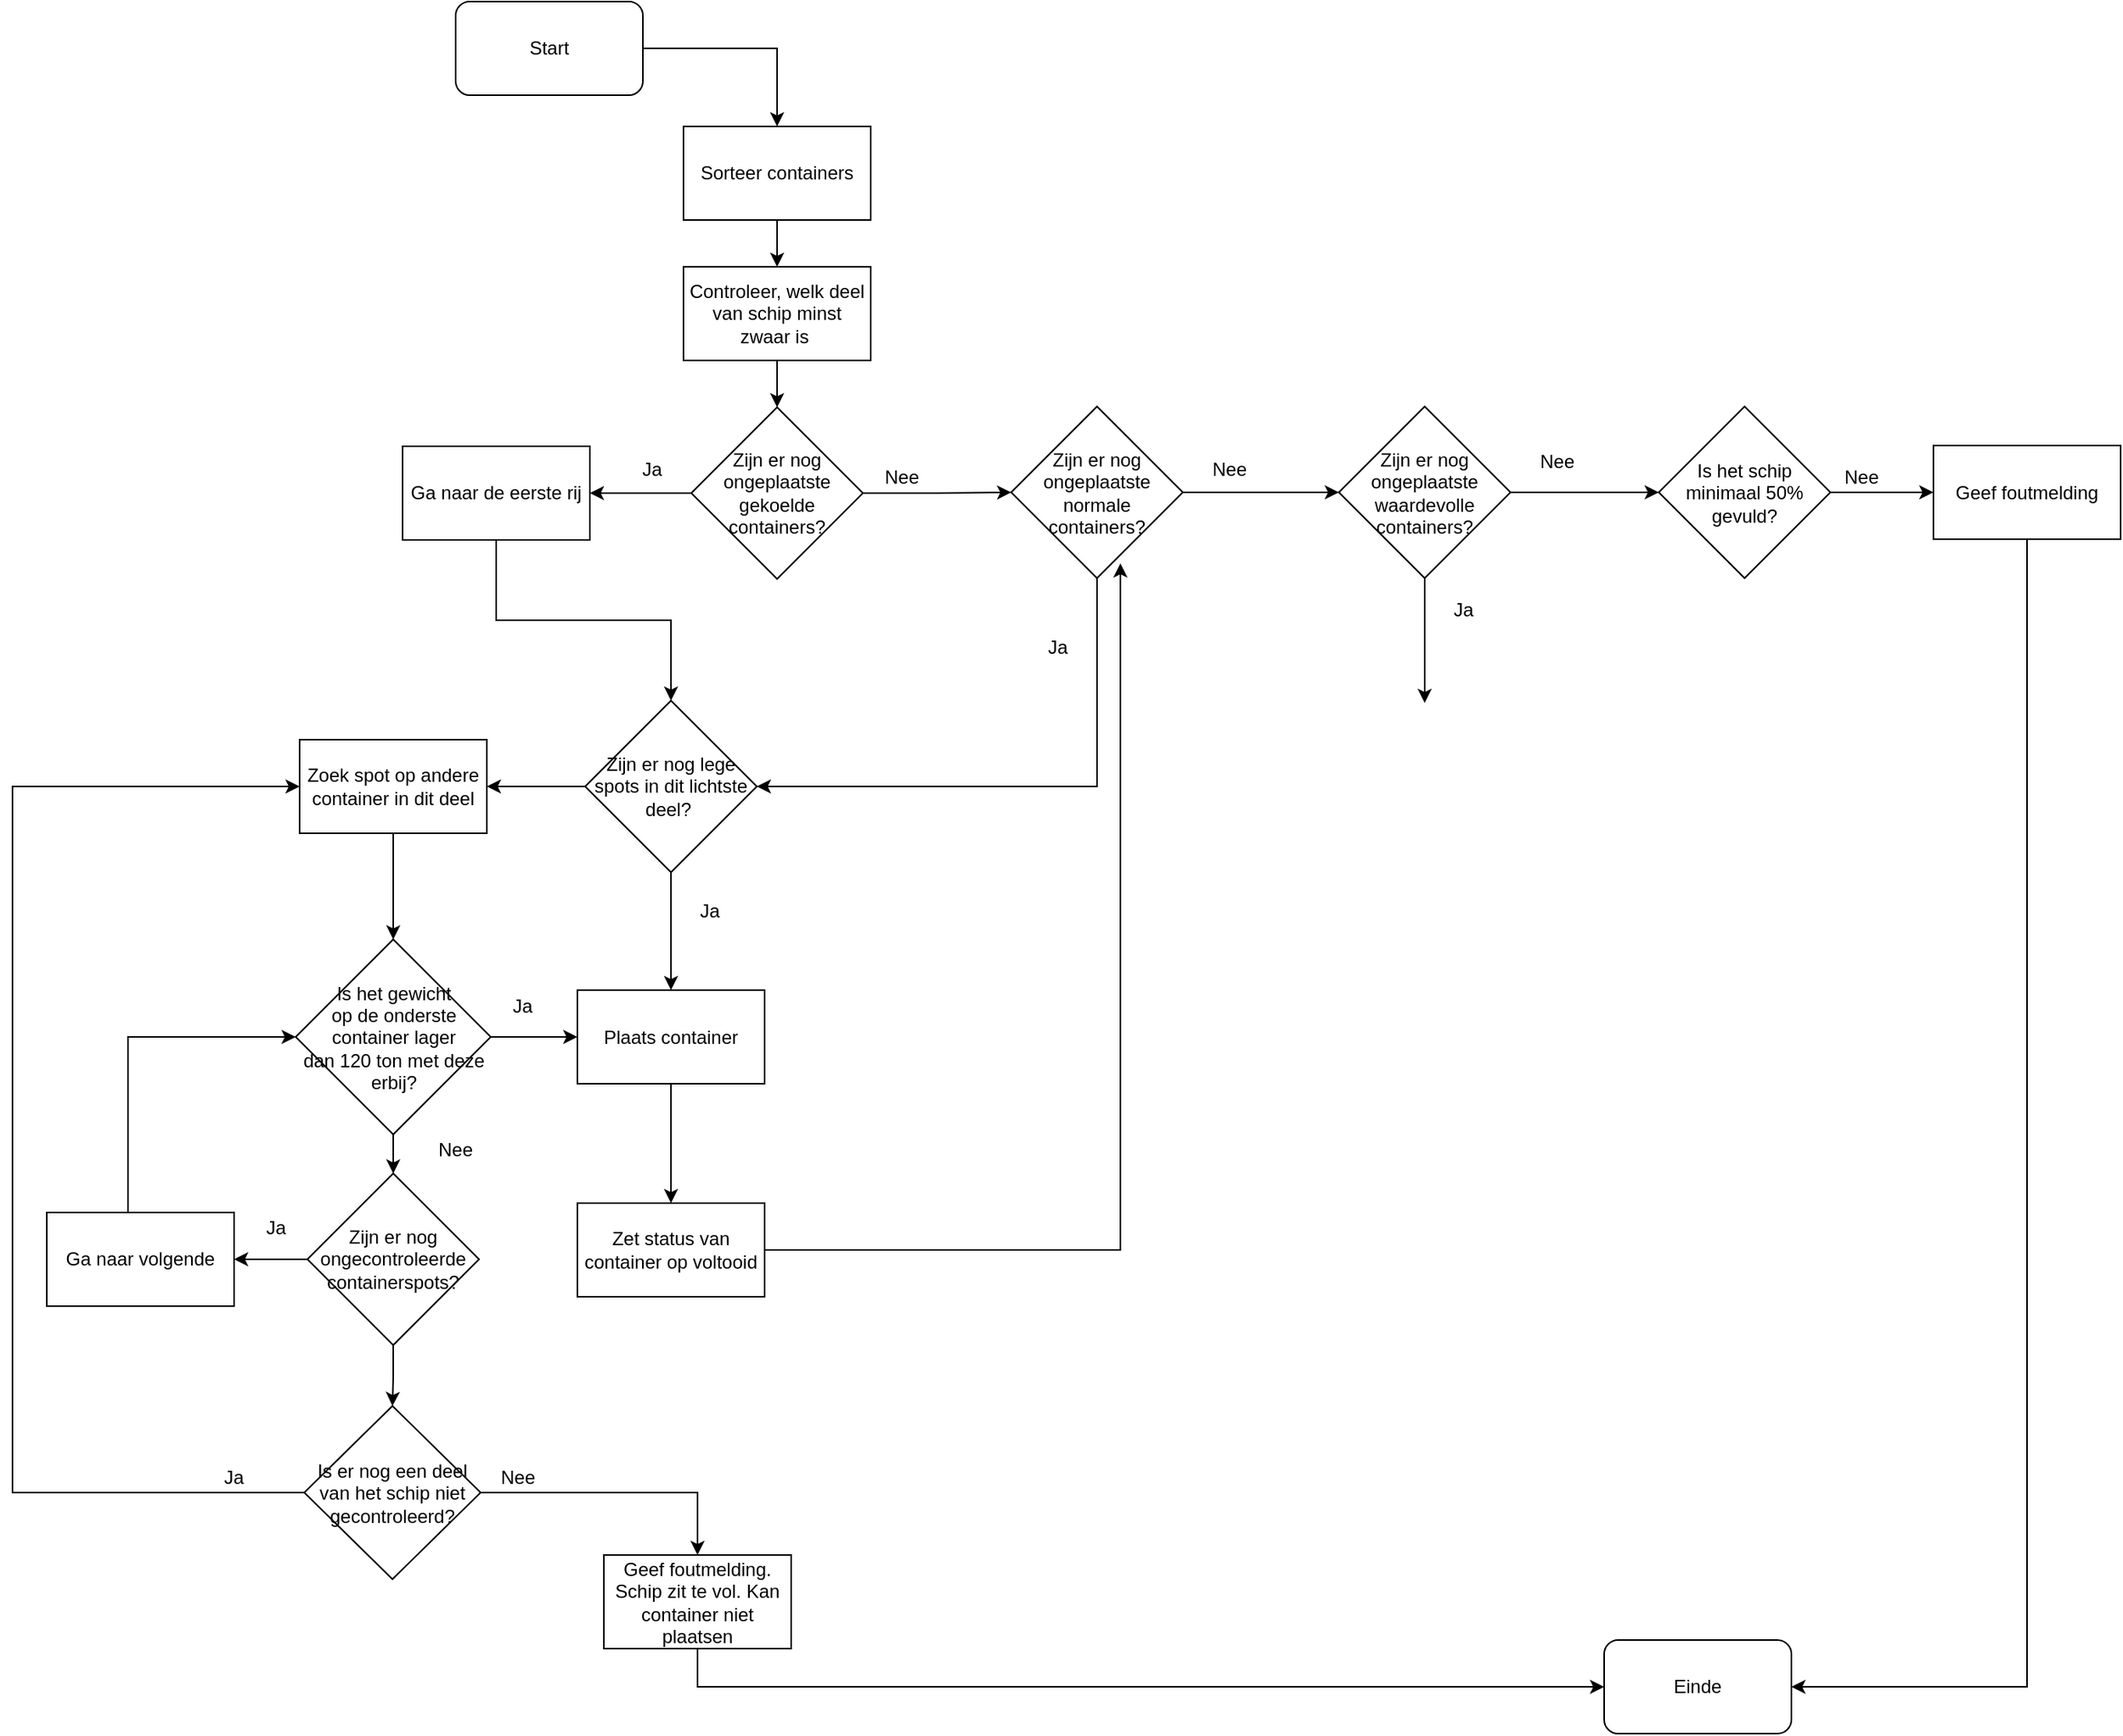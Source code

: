 <mxfile version="10.6.2" type="github"><diagram name="Page-1" id="edf60f1a-56cd-e834-aa8a-f176f3a09ee4"><mxGraphModel dx="1626" dy="829" grid="1" gridSize="10" guides="1" tooltips="1" connect="1" arrows="1" fold="1" page="1" pageScale="1" pageWidth="1100" pageHeight="850" background="#ffffff" math="0" shadow="0"><root><mxCell id="0"/><mxCell id="1" parent="0"/><mxCell id="_ZzWrUKldVq7CFpBf9my-29" value="" style="edgeStyle=orthogonalEdgeStyle;rounded=0;orthogonalLoop=1;jettySize=auto;html=1;" parent="1" source="_ZzWrUKldVq7CFpBf9my-1" target="_ZzWrUKldVq7CFpBf9my-2" edge="1"><mxGeometry relative="1" as="geometry"/></mxCell><mxCell id="_ZzWrUKldVq7CFpBf9my-1" value="Start" style="rounded=1;whiteSpace=wrap;html=1;" parent="1" vertex="1"><mxGeometry x="314" y="20" width="120" height="60" as="geometry"/></mxCell><mxCell id="_ZzWrUKldVq7CFpBf9my-30" value="" style="edgeStyle=orthogonalEdgeStyle;rounded=0;orthogonalLoop=1;jettySize=auto;html=1;" parent="1" source="_ZzWrUKldVq7CFpBf9my-2" target="_ZzWrUKldVq7CFpBf9my-3" edge="1"><mxGeometry relative="1" as="geometry"/></mxCell><mxCell id="_ZzWrUKldVq7CFpBf9my-2" value="Sorteer containers&lt;br&gt;" style="rounded=0;whiteSpace=wrap;html=1;" parent="1" vertex="1"><mxGeometry x="460" y="100" width="120" height="60" as="geometry"/></mxCell><mxCell id="_ZzWrUKldVq7CFpBf9my-3" value="Controleer, welk deel van schip minst zwaar is&amp;nbsp;" style="rounded=0;whiteSpace=wrap;html=1;" parent="1" vertex="1"><mxGeometry x="460" y="190" width="120" height="60" as="geometry"/></mxCell><mxCell id="_ZzWrUKldVq7CFpBf9my-32" value="" style="edgeStyle=orthogonalEdgeStyle;rounded=0;orthogonalLoop=1;jettySize=auto;html=1;" parent="1" source="_ZzWrUKldVq7CFpBf9my-8" target="_ZzWrUKldVq7CFpBf9my-19" edge="1"><mxGeometry relative="1" as="geometry"/></mxCell><mxCell id="8VUnz4Lqme94nvUJEJHL-15" value="" style="edgeStyle=orthogonalEdgeStyle;rounded=0;orthogonalLoop=1;jettySize=auto;html=1;" edge="1" parent="1" source="_ZzWrUKldVq7CFpBf9my-8" target="_ZzWrUKldVq7CFpBf9my-17"><mxGeometry relative="1" as="geometry"/></mxCell><mxCell id="_ZzWrUKldVq7CFpBf9my-8" value="Zijn er nog ongeplaatste gekoelde containers?" style="rhombus;whiteSpace=wrap;html=1;" parent="1" vertex="1"><mxGeometry x="465" y="280" width="110" height="110" as="geometry"/></mxCell><mxCell id="_ZzWrUKldVq7CFpBf9my-55" value="" style="edgeStyle=orthogonalEdgeStyle;rounded=0;orthogonalLoop=1;jettySize=auto;html=1;" parent="1" source="_ZzWrUKldVq7CFpBf9my-17" target="_ZzWrUKldVq7CFpBf9my-54" edge="1"><mxGeometry relative="1" as="geometry"/></mxCell><mxCell id="8VUnz4Lqme94nvUJEJHL-25" value="" style="edgeStyle=orthogonalEdgeStyle;rounded=0;orthogonalLoop=1;jettySize=auto;html=1;entryX=1;entryY=0.5;entryDx=0;entryDy=0;" edge="1" parent="1" source="_ZzWrUKldVq7CFpBf9my-17" target="_ZzWrUKldVq7CFpBf9my-18"><mxGeometry relative="1" as="geometry"><mxPoint x="725" y="469.5" as="targetPoint"/><Array as="points"><mxPoint x="725" y="523"/></Array></mxGeometry></mxCell><mxCell id="_ZzWrUKldVq7CFpBf9my-17" value="Zijn er nog ongeplaatste normale containers?" style="rhombus;whiteSpace=wrap;html=1;" parent="1" vertex="1"><mxGeometry x="670" y="279.5" width="110" height="110" as="geometry"/></mxCell><mxCell id="8VUnz4Lqme94nvUJEJHL-2" value="" style="edgeStyle=orthogonalEdgeStyle;rounded=0;orthogonalLoop=1;jettySize=auto;html=1;" edge="1" parent="1" source="_ZzWrUKldVq7CFpBf9my-54" target="8VUnz4Lqme94nvUJEJHL-1"><mxGeometry relative="1" as="geometry"/></mxCell><mxCell id="8VUnz4Lqme94nvUJEJHL-34" value="" style="edgeStyle=orthogonalEdgeStyle;rounded=0;orthogonalLoop=1;jettySize=auto;html=1;" edge="1" parent="1" source="_ZzWrUKldVq7CFpBf9my-54"><mxGeometry relative="1" as="geometry"><mxPoint x="935" y="469.5" as="targetPoint"/></mxGeometry></mxCell><mxCell id="_ZzWrUKldVq7CFpBf9my-54" value="Zijn er nog ongeplaatste waardevolle containers?" style="rhombus;whiteSpace=wrap;html=1;" parent="1" vertex="1"><mxGeometry x="880" y="279.5" width="110" height="110" as="geometry"/></mxCell><mxCell id="8VUnz4Lqme94nvUJEJHL-6" value="" style="edgeStyle=orthogonalEdgeStyle;rounded=0;orthogonalLoop=1;jettySize=auto;html=1;entryX=0;entryY=0.5;entryDx=0;entryDy=0;" edge="1" parent="1" source="8VUnz4Lqme94nvUJEJHL-1" target="8VUnz4Lqme94nvUJEJHL-7"><mxGeometry relative="1" as="geometry"><mxPoint x="1275" y="334.5" as="targetPoint"/></mxGeometry></mxCell><mxCell id="8VUnz4Lqme94nvUJEJHL-1" value="Is het schip minimaal 50% gevuld?" style="rhombus;whiteSpace=wrap;html=1;" vertex="1" parent="1"><mxGeometry x="1085" y="279.5" width="110" height="110" as="geometry"/></mxCell><mxCell id="8VUnz4Lqme94nvUJEJHL-40" value="" style="edgeStyle=orthogonalEdgeStyle;rounded=0;orthogonalLoop=1;jettySize=auto;html=1;" edge="1" parent="1" source="_ZzWrUKldVq7CFpBf9my-18" target="_ZzWrUKldVq7CFpBf9my-23"><mxGeometry relative="1" as="geometry"/></mxCell><mxCell id="8VUnz4Lqme94nvUJEJHL-41" value="" style="edgeStyle=orthogonalEdgeStyle;rounded=0;orthogonalLoop=1;jettySize=auto;html=1;" edge="1" parent="1" source="_ZzWrUKldVq7CFpBf9my-18" target="_ZzWrUKldVq7CFpBf9my-22"><mxGeometry relative="1" as="geometry"/></mxCell><mxCell id="_ZzWrUKldVq7CFpBf9my-18" value="Zijn er nog lege spots in dit lichtste deel?&amp;nbsp;" style="rhombus;whiteSpace=wrap;html=1;" parent="1" vertex="1"><mxGeometry x="397" y="468" width="110" height="110" as="geometry"/></mxCell><mxCell id="_ZzWrUKldVq7CFpBf9my-38" value="" style="edgeStyle=orthogonalEdgeStyle;rounded=0;orthogonalLoop=1;jettySize=auto;html=1;" parent="1" source="_ZzWrUKldVq7CFpBf9my-19" target="_ZzWrUKldVq7CFpBf9my-18" edge="1"><mxGeometry relative="1" as="geometry"/></mxCell><mxCell id="_ZzWrUKldVq7CFpBf9my-19" value="Ga naar de eerste rij" style="rounded=0;whiteSpace=wrap;html=1;" parent="1" vertex="1"><mxGeometry x="280" y="305" width="120" height="60" as="geometry"/></mxCell><mxCell id="_ZzWrUKldVq7CFpBf9my-61" value="" style="edgeStyle=orthogonalEdgeStyle;rounded=0;orthogonalLoop=1;jettySize=auto;html=1;" parent="1" source="_ZzWrUKldVq7CFpBf9my-21" target="_ZzWrUKldVq7CFpBf9my-27" edge="1"><mxGeometry relative="1" as="geometry"/></mxCell><mxCell id="8VUnz4Lqme94nvUJEJHL-42" value="" style="edgeStyle=orthogonalEdgeStyle;rounded=0;orthogonalLoop=1;jettySize=auto;html=1;" edge="1" parent="1" source="_ZzWrUKldVq7CFpBf9my-21" target="_ZzWrUKldVq7CFpBf9my-22"><mxGeometry relative="1" as="geometry"/></mxCell><mxCell id="_ZzWrUKldVq7CFpBf9my-21" value="Is het gewicht &lt;br&gt;op de onderste container lager &lt;br&gt;dan 120 ton met deze erbij?" style="rhombus;whiteSpace=wrap;html=1;" parent="1" vertex="1"><mxGeometry x="211.5" y="621" width="125" height="125" as="geometry"/></mxCell><mxCell id="8VUnz4Lqme94nvUJEJHL-46" value="" style="edgeStyle=orthogonalEdgeStyle;rounded=0;orthogonalLoop=1;jettySize=auto;html=1;" edge="1" parent="1" source="_ZzWrUKldVq7CFpBf9my-22" target="8VUnz4Lqme94nvUJEJHL-13"><mxGeometry relative="1" as="geometry"/></mxCell><mxCell id="_ZzWrUKldVq7CFpBf9my-22" value="Plaats container" style="rounded=0;whiteSpace=wrap;html=1;" parent="1" vertex="1"><mxGeometry x="392" y="653.5" width="120" height="60" as="geometry"/></mxCell><mxCell id="8VUnz4Lqme94nvUJEJHL-57" value="" style="edgeStyle=orthogonalEdgeStyle;rounded=0;orthogonalLoop=1;jettySize=auto;html=1;" edge="1" parent="1" source="8VUnz4Lqme94nvUJEJHL-13"><mxGeometry relative="1" as="geometry"><mxPoint x="740" y="380" as="targetPoint"/><Array as="points"><mxPoint x="740" y="820"/><mxPoint x="740" y="390"/></Array></mxGeometry></mxCell><mxCell id="8VUnz4Lqme94nvUJEJHL-13" value="Zet status van container op voltooid" style="rounded=0;whiteSpace=wrap;html=1;" vertex="1" parent="1"><mxGeometry x="392" y="790" width="120" height="60" as="geometry"/></mxCell><mxCell id="_ZzWrUKldVq7CFpBf9my-67" value="" style="edgeStyle=orthogonalEdgeStyle;rounded=0;orthogonalLoop=1;jettySize=auto;html=1;" parent="1" source="_ZzWrUKldVq7CFpBf9my-23" target="_ZzWrUKldVq7CFpBf9my-21" edge="1"><mxGeometry relative="1" as="geometry"/></mxCell><mxCell id="_ZzWrUKldVq7CFpBf9my-23" value="Zoek spot op andere container in dit deel" style="rounded=0;whiteSpace=wrap;html=1;" parent="1" vertex="1"><mxGeometry x="214" y="493" width="120" height="60" as="geometry"/></mxCell><mxCell id="_ZzWrUKldVq7CFpBf9my-62" value="" style="edgeStyle=orthogonalEdgeStyle;rounded=0;orthogonalLoop=1;jettySize=auto;html=1;" parent="1" source="_ZzWrUKldVq7CFpBf9my-27" target="_ZzWrUKldVq7CFpBf9my-28" edge="1"><mxGeometry relative="1" as="geometry"/></mxCell><mxCell id="8VUnz4Lqme94nvUJEJHL-28" value="" style="edgeStyle=orthogonalEdgeStyle;rounded=0;orthogonalLoop=1;jettySize=auto;html=1;entryX=0.5;entryY=0;entryDx=0;entryDy=0;" edge="1" parent="1" source="_ZzWrUKldVq7CFpBf9my-27" target="8VUnz4Lqme94nvUJEJHL-47"><mxGeometry relative="1" as="geometry"><mxPoint x="274.471" y="911.529" as="targetPoint"/></mxGeometry></mxCell><mxCell id="_ZzWrUKldVq7CFpBf9my-27" value="Zijn er nog ongecontroleerde containerspots?" style="rhombus;whiteSpace=wrap;html=1;" parent="1" vertex="1"><mxGeometry x="219" y="771" width="110" height="110" as="geometry"/></mxCell><mxCell id="8VUnz4Lqme94nvUJEJHL-50" value="" style="edgeStyle=orthogonalEdgeStyle;rounded=0;orthogonalLoop=1;jettySize=auto;html=1;entryX=0.5;entryY=0;entryDx=0;entryDy=0;" edge="1" parent="1" source="8VUnz4Lqme94nvUJEJHL-47" target="8VUnz4Lqme94nvUJEJHL-52"><mxGeometry relative="1" as="geometry"><mxPoint x="410" y="975.5" as="targetPoint"/></mxGeometry></mxCell><mxCell id="8VUnz4Lqme94nvUJEJHL-54" value="" style="edgeStyle=orthogonalEdgeStyle;rounded=0;orthogonalLoop=1;jettySize=auto;html=1;entryX=0;entryY=0.5;entryDx=0;entryDy=0;" edge="1" parent="1" source="8VUnz4Lqme94nvUJEJHL-47" target="_ZzWrUKldVq7CFpBf9my-23"><mxGeometry relative="1" as="geometry"><mxPoint x="137" y="975.5" as="targetPoint"/><Array as="points"><mxPoint x="30" y="975"/><mxPoint x="30" y="523"/></Array></mxGeometry></mxCell><mxCell id="8VUnz4Lqme94nvUJEJHL-47" value="Is er nog een deel van het schip niet gecontroleerd?" style="rhombus;whiteSpace=wrap;html=1;" vertex="1" parent="1"><mxGeometry x="217" y="920" width="113" height="111" as="geometry"/></mxCell><mxCell id="8VUnz4Lqme94nvUJEJHL-39" value="" style="edgeStyle=orthogonalEdgeStyle;rounded=0;orthogonalLoop=1;jettySize=auto;html=1;entryX=0;entryY=0.5;entryDx=0;entryDy=0;" edge="1" parent="1" source="_ZzWrUKldVq7CFpBf9my-28" target="_ZzWrUKldVq7CFpBf9my-21"><mxGeometry relative="1" as="geometry"><mxPoint x="112" y="680" as="targetPoint"/><Array as="points"><mxPoint x="104" y="684"/></Array></mxGeometry></mxCell><mxCell id="_ZzWrUKldVq7CFpBf9my-28" value="Ga naar volgende" style="rounded=0;whiteSpace=wrap;html=1;" parent="1" vertex="1"><mxGeometry x="52" y="796" width="120" height="60" as="geometry"/></mxCell><mxCell id="_ZzWrUKldVq7CFpBf9my-31" value="" style="endArrow=classic;html=1;exitX=0.5;exitY=1;exitDx=0;exitDy=0;entryX=0.5;entryY=0;entryDx=0;entryDy=0;" parent="1" source="_ZzWrUKldVq7CFpBf9my-3" target="_ZzWrUKldVq7CFpBf9my-8" edge="1"><mxGeometry width="50" height="50" relative="1" as="geometry"><mxPoint x="680" y="500" as="sourcePoint"/><mxPoint x="730" y="450" as="targetPoint"/></mxGeometry></mxCell><mxCell id="_ZzWrUKldVq7CFpBf9my-34" value="Ja" style="text;html=1;strokeColor=none;fillColor=none;align=center;verticalAlign=middle;whiteSpace=wrap;rounded=0;" parent="1" vertex="1"><mxGeometry x="420" y="310" width="40" height="20" as="geometry"/></mxCell><mxCell id="_ZzWrUKldVq7CFpBf9my-42" style="edgeStyle=orthogonalEdgeStyle;rounded=0;orthogonalLoop=1;jettySize=auto;html=1;exitX=0.5;exitY=1;exitDx=0;exitDy=0;" parent="1" edge="1"><mxGeometry relative="1" as="geometry"><mxPoint x="540" y="410" as="sourcePoint"/><mxPoint x="540" y="410" as="targetPoint"/></mxGeometry></mxCell><mxCell id="_ZzWrUKldVq7CFpBf9my-48" value="Ja" style="text;html=1;strokeColor=none;fillColor=none;align=center;verticalAlign=middle;whiteSpace=wrap;rounded=0;" parent="1" vertex="1"><mxGeometry x="457.029" y="593" width="40" height="20" as="geometry"/></mxCell><mxCell id="_ZzWrUKldVq7CFpBf9my-66" value="Ja" style="text;html=1;strokeColor=none;fillColor=none;align=center;verticalAlign=middle;whiteSpace=wrap;rounded=0;" parent="1" vertex="1"><mxGeometry x="179" y="796" width="40" height="20" as="geometry"/></mxCell><mxCell id="8VUnz4Lqme94nvUJEJHL-11" value="" style="edgeStyle=orthogonalEdgeStyle;rounded=0;orthogonalLoop=1;jettySize=auto;html=1;entryX=1;entryY=0.5;entryDx=0;entryDy=0;exitX=0.5;exitY=1;exitDx=0;exitDy=0;" edge="1" parent="1" source="8VUnz4Lqme94nvUJEJHL-7" target="8VUnz4Lqme94nvUJEJHL-9"><mxGeometry relative="1" as="geometry"><mxPoint x="1321" y="444.5" as="targetPoint"/></mxGeometry></mxCell><mxCell id="8VUnz4Lqme94nvUJEJHL-7" value="Geef foutmelding" style="rounded=0;whiteSpace=wrap;html=1;" vertex="1" parent="1"><mxGeometry x="1261" y="304.5" width="120" height="60" as="geometry"/></mxCell><mxCell id="8VUnz4Lqme94nvUJEJHL-8" value="Nee" style="text;html=1;strokeColor=none;fillColor=none;align=center;verticalAlign=middle;whiteSpace=wrap;rounded=0;" vertex="1" parent="1"><mxGeometry x="1195" y="314.5" width="40" height="20" as="geometry"/></mxCell><mxCell id="8VUnz4Lqme94nvUJEJHL-9" value="Einde" style="rounded=1;whiteSpace=wrap;html=1;" vertex="1" parent="1"><mxGeometry x="1050" y="1070" width="120" height="60" as="geometry"/></mxCell><mxCell id="8VUnz4Lqme94nvUJEJHL-12" value="Nee" style="text;html=1;strokeColor=none;fillColor=none;align=center;verticalAlign=middle;whiteSpace=wrap;rounded=0;" vertex="1" parent="1"><mxGeometry x="790" y="310" width="40" height="20" as="geometry"/></mxCell><mxCell id="8VUnz4Lqme94nvUJEJHL-17" value="Nee" style="text;html=1;strokeColor=none;fillColor=none;align=center;verticalAlign=middle;whiteSpace=wrap;rounded=0;" vertex="1" parent="1"><mxGeometry x="580" y="314.5" width="40" height="20" as="geometry"/></mxCell><mxCell id="8VUnz4Lqme94nvUJEJHL-26" value="Ja" style="text;html=1;strokeColor=none;fillColor=none;align=center;verticalAlign=middle;whiteSpace=wrap;rounded=0;" vertex="1" parent="1"><mxGeometry x="680" y="424" width="40" height="20" as="geometry"/></mxCell><mxCell id="8VUnz4Lqme94nvUJEJHL-32" value="Nee" style="text;html=1;strokeColor=none;fillColor=none;align=center;verticalAlign=middle;whiteSpace=wrap;rounded=0;" vertex="1" parent="1"><mxGeometry x="1000" y="304.5" width="40" height="20" as="geometry"/></mxCell><mxCell id="8VUnz4Lqme94nvUJEJHL-35" value="Ja" style="text;html=1;strokeColor=none;fillColor=none;align=center;verticalAlign=middle;whiteSpace=wrap;rounded=0;" vertex="1" parent="1"><mxGeometry x="940" y="399.5" width="40" height="20" as="geometry"/></mxCell><mxCell id="8VUnz4Lqme94nvUJEJHL-43" value="Ja" style="text;html=1;strokeColor=none;fillColor=none;align=center;verticalAlign=middle;whiteSpace=wrap;rounded=0;" vertex="1" parent="1"><mxGeometry x="336.529" y="653.5" width="40" height="20" as="geometry"/></mxCell><mxCell id="8VUnz4Lqme94nvUJEJHL-44" value="Nee" style="text;html=1;strokeColor=none;fillColor=none;align=center;verticalAlign=middle;whiteSpace=wrap;rounded=0;" vertex="1" parent="1"><mxGeometry x="294.029" y="746" width="40" height="20" as="geometry"/></mxCell><mxCell id="8VUnz4Lqme94nvUJEJHL-51" value="Nee" style="text;html=1;strokeColor=none;fillColor=none;align=center;verticalAlign=middle;whiteSpace=wrap;rounded=0;" vertex="1" parent="1"><mxGeometry x="334" y="955.5" width="40" height="20" as="geometry"/></mxCell><mxCell id="8VUnz4Lqme94nvUJEJHL-60" value="" style="edgeStyle=orthogonalEdgeStyle;rounded=0;orthogonalLoop=1;jettySize=auto;html=1;entryX=0;entryY=0.5;entryDx=0;entryDy=0;" edge="1" parent="1" source="8VUnz4Lqme94nvUJEJHL-52" target="8VUnz4Lqme94nvUJEJHL-9"><mxGeometry relative="1" as="geometry"><mxPoint x="609" y="1045.5" as="targetPoint"/><Array as="points"><mxPoint x="469" y="1100"/></Array></mxGeometry></mxCell><mxCell id="8VUnz4Lqme94nvUJEJHL-52" value="Geef foutmelding. Schip zit te vol. Kan container niet plaatsen" style="rounded=0;whiteSpace=wrap;html=1;" vertex="1" parent="1"><mxGeometry x="409" y="1015.5" width="120" height="60" as="geometry"/></mxCell><mxCell id="8VUnz4Lqme94nvUJEJHL-55" value="Ja" style="text;html=1;strokeColor=none;fillColor=none;align=center;verticalAlign=middle;whiteSpace=wrap;rounded=0;" vertex="1" parent="1"><mxGeometry x="152" y="955.5" width="40" height="20" as="geometry"/></mxCell></root></mxGraphModel></diagram></mxfile>
